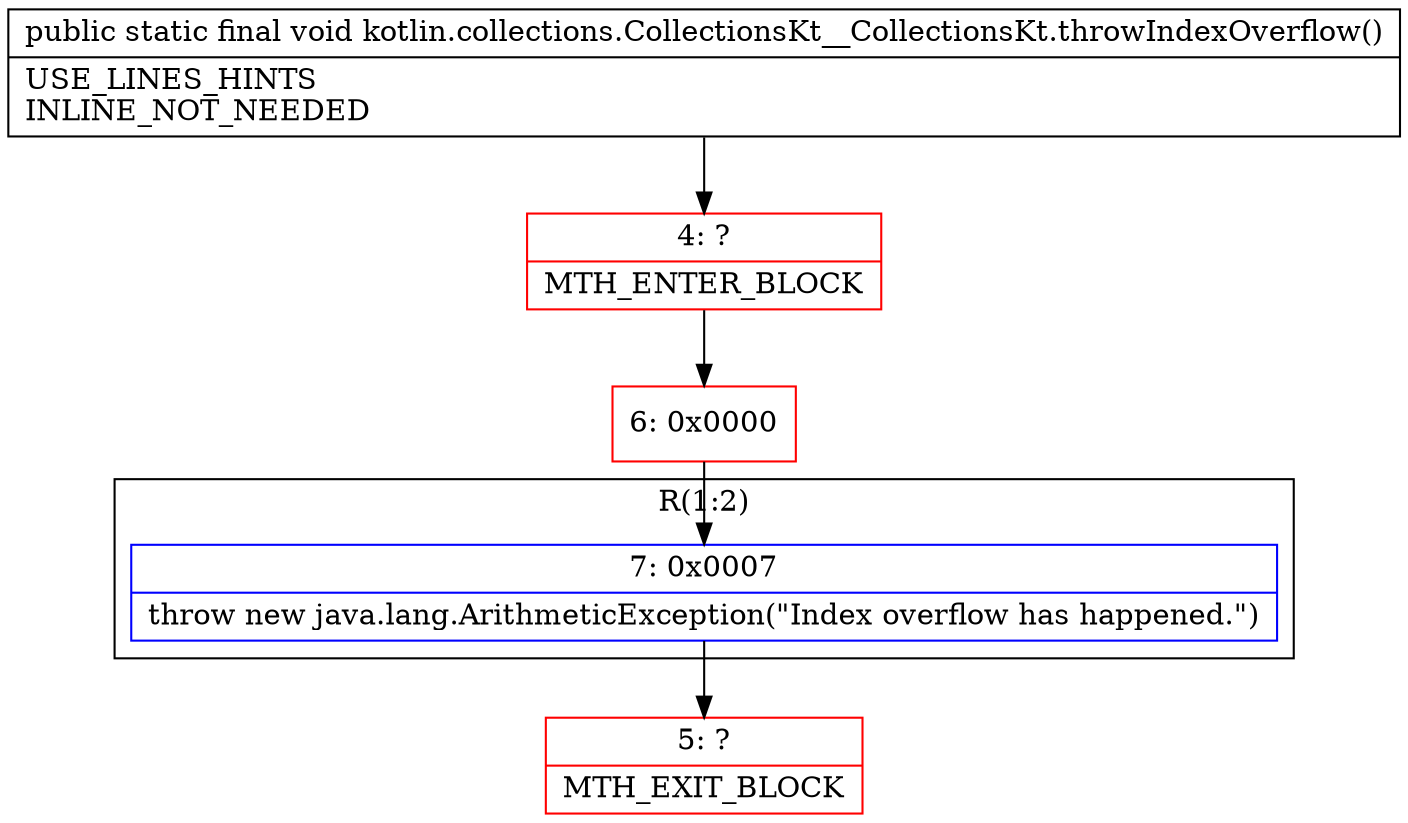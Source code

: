 digraph "CFG forkotlin.collections.CollectionsKt__CollectionsKt.throwIndexOverflow()V" {
subgraph cluster_Region_1482570094 {
label = "R(1:2)";
node [shape=record,color=blue];
Node_7 [shape=record,label="{7\:\ 0x0007|throw new java.lang.ArithmeticException(\"Index overflow has happened.\")\l}"];
}
Node_4 [shape=record,color=red,label="{4\:\ ?|MTH_ENTER_BLOCK\l}"];
Node_6 [shape=record,color=red,label="{6\:\ 0x0000}"];
Node_5 [shape=record,color=red,label="{5\:\ ?|MTH_EXIT_BLOCK\l}"];
MethodNode[shape=record,label="{public static final void kotlin.collections.CollectionsKt__CollectionsKt.throwIndexOverflow()  | USE_LINES_HINTS\lINLINE_NOT_NEEDED\l}"];
MethodNode -> Node_4;Node_7 -> Node_5;
Node_4 -> Node_6;
Node_6 -> Node_7;
}

